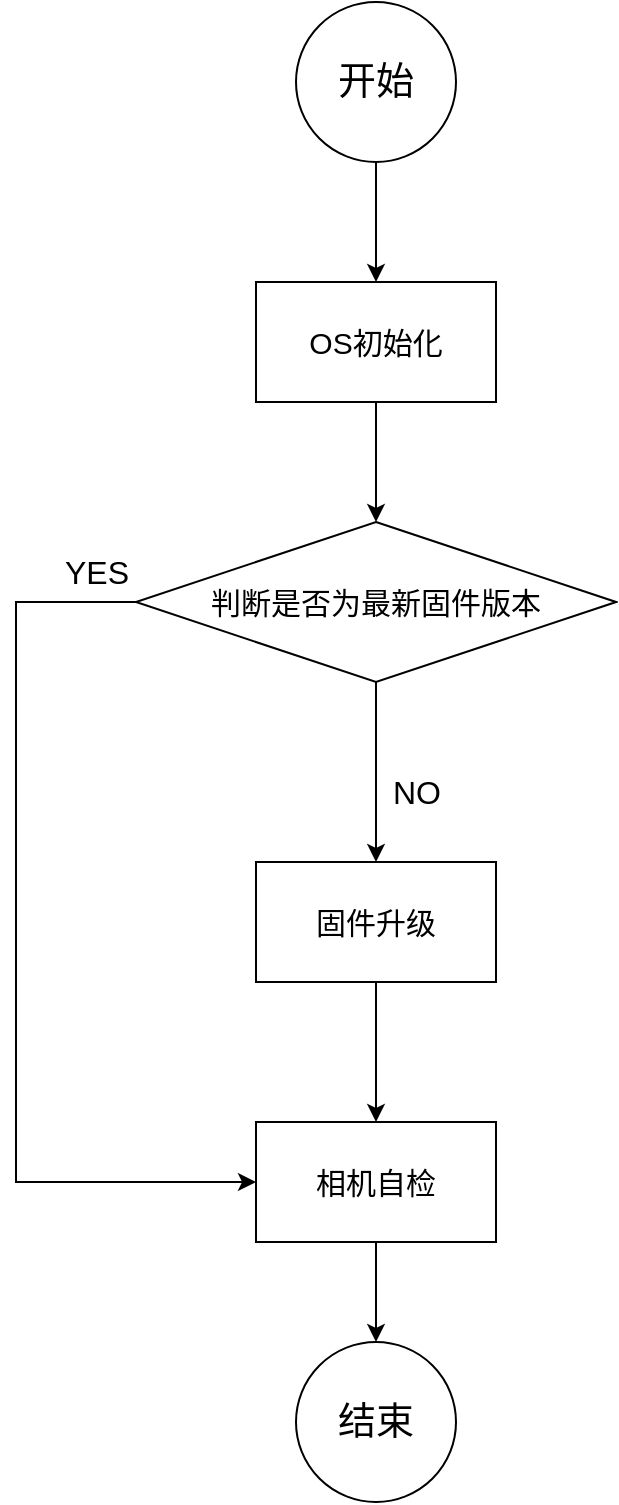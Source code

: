 <mxfile version="27.1.1">
  <diagram name="第 1 页" id="yZyDt1y-efaeejEObVMK">
    <mxGraphModel dx="1570" dy="898" grid="1" gridSize="10" guides="1" tooltips="1" connect="1" arrows="1" fold="1" page="1" pageScale="1" pageWidth="827" pageHeight="1169" math="0" shadow="0">
      <root>
        <mxCell id="0" />
        <mxCell id="1" parent="0" />
        <mxCell id="9n7C_mGwbzYfOD_0BtjY-5" value="" style="edgeStyle=orthogonalEdgeStyle;rounded=0;orthogonalLoop=1;jettySize=auto;html=1;" edge="1" parent="1" source="9n7C_mGwbzYfOD_0BtjY-1" target="9n7C_mGwbzYfOD_0BtjY-4">
          <mxGeometry relative="1" as="geometry" />
        </mxCell>
        <mxCell id="9n7C_mGwbzYfOD_0BtjY-1" value="&lt;font style=&quot;font-size: 19px;&quot;&gt;开始&lt;/font&gt;" style="ellipse;whiteSpace=wrap;html=1;aspect=fixed;" vertex="1" parent="1">
          <mxGeometry x="250" y="130" width="80" height="80" as="geometry" />
        </mxCell>
        <mxCell id="9n7C_mGwbzYfOD_0BtjY-4" value="OS初始化" style="whiteSpace=wrap;html=1;fontSize=15;" vertex="1" parent="1">
          <mxGeometry x="230" y="270" width="120" height="60" as="geometry" />
        </mxCell>
        <mxCell id="9n7C_mGwbzYfOD_0BtjY-9" value="" style="edgeStyle=orthogonalEdgeStyle;rounded=0;orthogonalLoop=1;jettySize=auto;html=1;exitX=0.5;exitY=1;exitDx=0;exitDy=0;" edge="1" parent="1" source="9n7C_mGwbzYfOD_0BtjY-4" target="9n7C_mGwbzYfOD_0BtjY-8">
          <mxGeometry relative="1" as="geometry">
            <mxPoint x="290" y="470" as="sourcePoint" />
          </mxGeometry>
        </mxCell>
        <mxCell id="9n7C_mGwbzYfOD_0BtjY-11" value="" style="edgeStyle=orthogonalEdgeStyle;rounded=0;orthogonalLoop=1;jettySize=auto;html=1;" edge="1" parent="1" source="9n7C_mGwbzYfOD_0BtjY-8" target="9n7C_mGwbzYfOD_0BtjY-10">
          <mxGeometry relative="1" as="geometry" />
        </mxCell>
        <mxCell id="9n7C_mGwbzYfOD_0BtjY-15" style="edgeStyle=orthogonalEdgeStyle;rounded=0;orthogonalLoop=1;jettySize=auto;html=1;exitX=0;exitY=0.5;exitDx=0;exitDy=0;entryX=0;entryY=0.5;entryDx=0;entryDy=0;" edge="1" parent="1" source="9n7C_mGwbzYfOD_0BtjY-8" target="9n7C_mGwbzYfOD_0BtjY-13">
          <mxGeometry relative="1" as="geometry">
            <Array as="points">
              <mxPoint x="110" y="430" />
              <mxPoint x="110" y="720" />
            </Array>
          </mxGeometry>
        </mxCell>
        <mxCell id="9n7C_mGwbzYfOD_0BtjY-8" value="判断是否为最新固件版本" style="rhombus;whiteSpace=wrap;html=1;fontSize=15;" vertex="1" parent="1">
          <mxGeometry x="170" y="390" width="240" height="80" as="geometry" />
        </mxCell>
        <mxCell id="9n7C_mGwbzYfOD_0BtjY-14" value="" style="edgeStyle=orthogonalEdgeStyle;rounded=0;orthogonalLoop=1;jettySize=auto;html=1;" edge="1" parent="1" source="9n7C_mGwbzYfOD_0BtjY-10" target="9n7C_mGwbzYfOD_0BtjY-13">
          <mxGeometry relative="1" as="geometry" />
        </mxCell>
        <mxCell id="9n7C_mGwbzYfOD_0BtjY-10" value="固件升级" style="whiteSpace=wrap;html=1;fontSize=15;" vertex="1" parent="1">
          <mxGeometry x="230" y="560" width="120" height="60" as="geometry" />
        </mxCell>
        <mxCell id="9n7C_mGwbzYfOD_0BtjY-20" value="" style="edgeStyle=orthogonalEdgeStyle;rounded=0;orthogonalLoop=1;jettySize=auto;html=1;" edge="1" parent="1" source="9n7C_mGwbzYfOD_0BtjY-13" target="9n7C_mGwbzYfOD_0BtjY-19">
          <mxGeometry relative="1" as="geometry" />
        </mxCell>
        <mxCell id="9n7C_mGwbzYfOD_0BtjY-13" value="相机自检" style="whiteSpace=wrap;html=1;fontSize=15;" vertex="1" parent="1">
          <mxGeometry x="230" y="690" width="120" height="60" as="geometry" />
        </mxCell>
        <mxCell id="9n7C_mGwbzYfOD_0BtjY-17" value="NO" style="text;html=1;align=center;verticalAlign=middle;resizable=0;points=[];autosize=1;strokeColor=none;fillColor=none;fontSize=16;" vertex="1" parent="1">
          <mxGeometry x="285" y="510" width="50" height="30" as="geometry" />
        </mxCell>
        <mxCell id="9n7C_mGwbzYfOD_0BtjY-18" value="YES" style="text;html=1;align=center;verticalAlign=middle;resizable=0;points=[];autosize=1;strokeColor=none;fillColor=none;fontSize=16;" vertex="1" parent="1">
          <mxGeometry x="120" y="400" width="60" height="30" as="geometry" />
        </mxCell>
        <mxCell id="9n7C_mGwbzYfOD_0BtjY-19" value="&lt;font style=&quot;font-size: 19px;&quot;&gt;结束&lt;/font&gt;" style="ellipse;whiteSpace=wrap;html=1;aspect=fixed;" vertex="1" parent="1">
          <mxGeometry x="250" y="800" width="80" height="80" as="geometry" />
        </mxCell>
      </root>
    </mxGraphModel>
  </diagram>
</mxfile>
